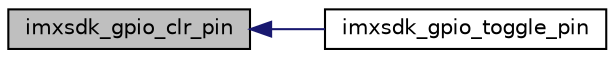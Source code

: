 digraph "imxsdk_gpio_clr_pin"
{
  edge [fontname="Helvetica",fontsize="10",labelfontname="Helvetica",labelfontsize="10"];
  node [fontname="Helvetica",fontsize="10",shape=record];
  rankdir="LR";
  Node1 [label="imxsdk_gpio_clr_pin",height=0.2,width=0.4,color="black", fillcolor="grey75", style="filled", fontcolor="black"];
  Node1 -> Node2 [dir="back",color="midnightblue",fontsize="10",style="solid",fontname="Helvetica"];
  Node2 [label="imxsdk_gpio_toggle_pin",height=0.2,width=0.4,color="black", fillcolor="white", style="filled",URL="$i_8mx_2gpio__driver_8c.html#ae148f03acb82e770f701da0627706b70"];
}
